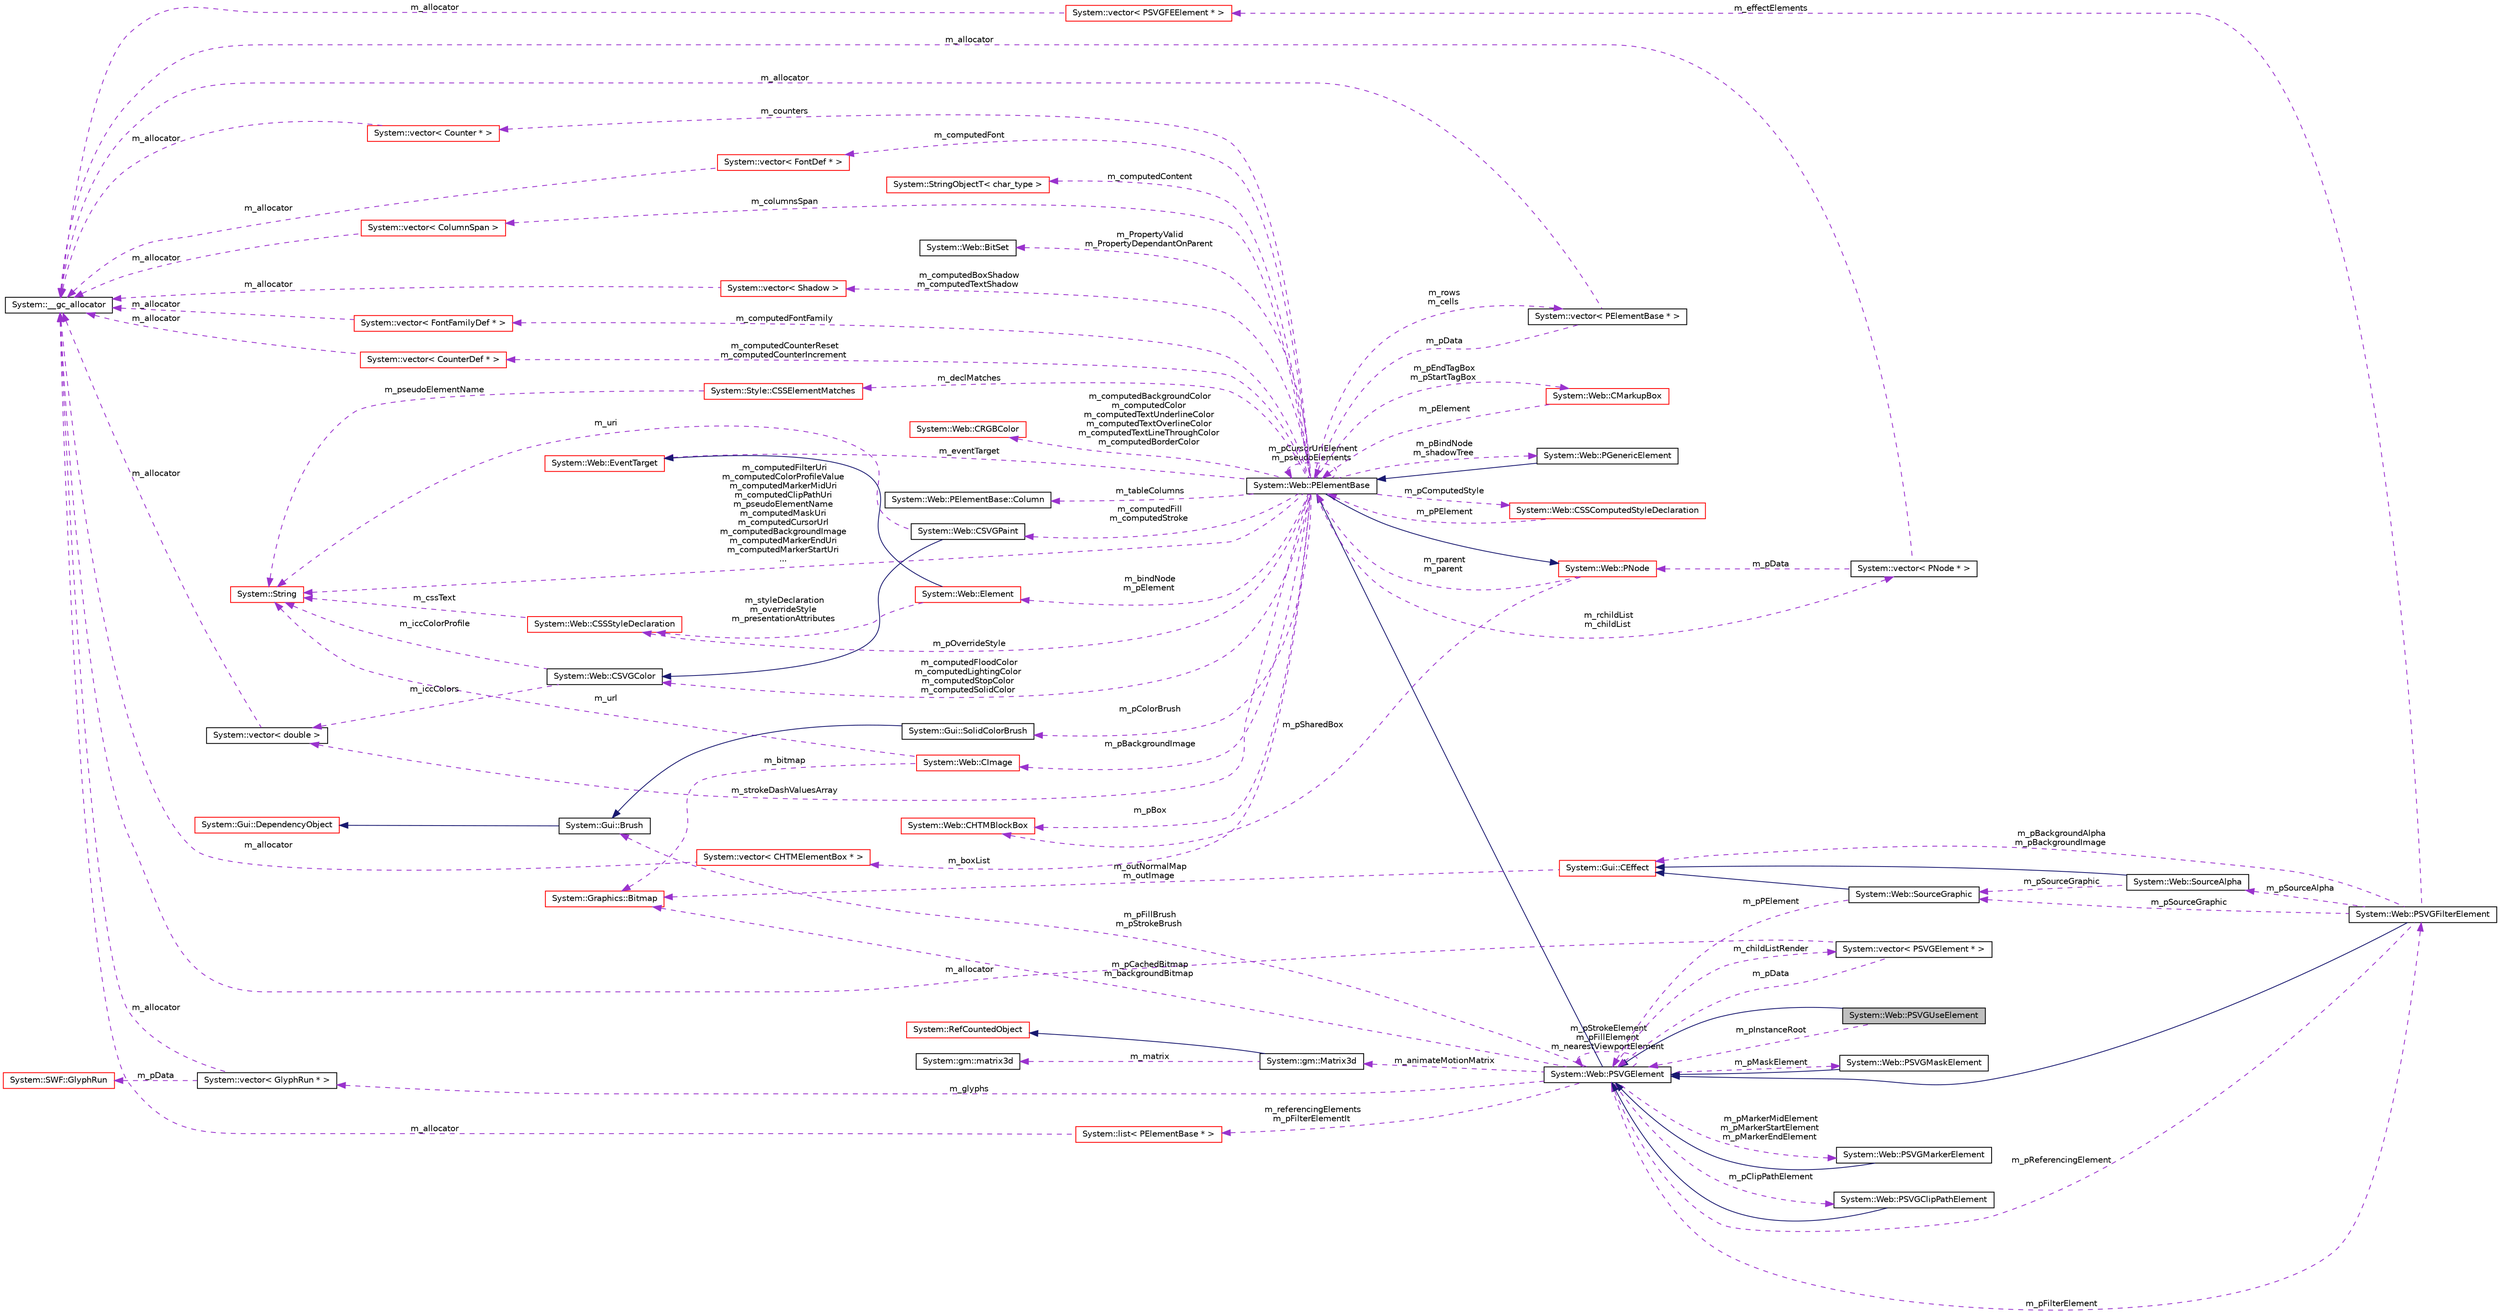digraph G
{
  edge [fontname="Helvetica",fontsize="10",labelfontname="Helvetica",labelfontsize="10"];
  node [fontname="Helvetica",fontsize="10",shape=record];
  rankdir="LR";
  Node1 [label="System::Web::PSVGUseElement",height=0.2,width=0.4,color="black", fillcolor="grey75", style="filled" fontcolor="black"];
  Node2 -> Node1 [dir="back",color="midnightblue",fontsize="10",style="solid",fontname="Helvetica"];
  Node2 [label="System::Web::PSVGElement",height=0.2,width=0.4,color="black", fillcolor="white", style="filled",URL="$class_system_1_1_web_1_1_p_s_v_g_element.html"];
  Node3 -> Node2 [dir="back",color="midnightblue",fontsize="10",style="solid",fontname="Helvetica"];
  Node3 [label="System::Web::PElementBase",height=0.2,width=0.4,color="black", fillcolor="white", style="filled",URL="$class_system_1_1_web_1_1_p_element_base.html"];
  Node4 -> Node3 [dir="back",color="midnightblue",fontsize="10",style="solid",fontname="Helvetica"];
  Node4 [label="System::Web::PNode",height=0.2,width=0.4,color="red", fillcolor="white", style="filled",URL="$class_system_1_1_web_1_1_p_node.html"];
  Node3 -> Node4 [dir="back",color="darkorchid3",fontsize="10",style="dashed",label=" m_rparent\nm_parent" ,fontname="Helvetica"];
  Node5 -> Node4 [dir="back",color="darkorchid3",fontsize="10",style="dashed",label=" m_pSharedBox" ,fontname="Helvetica"];
  Node5 [label="System::Web::CHTMBlockBox",height=0.2,width=0.4,color="red", fillcolor="white", style="filled",URL="$class_system_1_1_web_1_1_c_h_t_m_block_box.html"];
  Node6 -> Node3 [dir="back",color="darkorchid3",fontsize="10",style="dashed",label=" m_eventTarget" ,fontname="Helvetica"];
  Node6 [label="System::Web::EventTarget",height=0.2,width=0.4,color="red", fillcolor="white", style="filled",URL="$class_system_1_1_web_1_1_event_target.html"];
  Node7 -> Node3 [dir="back",color="darkorchid3",fontsize="10",style="dashed",label=" m_computedBackgroundColor\nm_computedColor\nm_computedTextUnderlineColor\nm_computedTextOverlineColor\nm_computedTextLineThroughColor\nm_computedBorderColor" ,fontname="Helvetica"];
  Node7 [label="System::Web::CRGBColor",height=0.2,width=0.4,color="red", fillcolor="white", style="filled",URL="$class_system_1_1_web_1_1_c_r_g_b_color.html"];
  Node8 -> Node3 [dir="back",color="darkorchid3",fontsize="10",style="dashed",label=" m_computedCounterReset\nm_computedCounterIncrement" ,fontname="Helvetica"];
  Node8 [label="System::vector\< CounterDef * \>",height=0.2,width=0.4,color="red", fillcolor="white", style="filled",URL="$class_system_1_1vector.html"];
  Node9 -> Node8 [dir="back",color="darkorchid3",fontsize="10",style="dashed",label=" m_allocator" ,fontname="Helvetica"];
  Node9 [label="System::__gc_allocator",height=0.2,width=0.4,color="black", fillcolor="white", style="filled",URL="$class_system_1_1____gc__allocator.html"];
  Node10 -> Node3 [dir="back",color="darkorchid3",fontsize="10",style="dashed",label=" m_boxList" ,fontname="Helvetica"];
  Node10 [label="System::vector\< CHTMElementBox * \>",height=0.2,width=0.4,color="red", fillcolor="white", style="filled",URL="$class_system_1_1vector.html"];
  Node9 -> Node10 [dir="back",color="darkorchid3",fontsize="10",style="dashed",label=" m_allocator" ,fontname="Helvetica"];
  Node11 -> Node3 [dir="back",color="darkorchid3",fontsize="10",style="dashed",label=" m_counters" ,fontname="Helvetica"];
  Node11 [label="System::vector\< Counter * \>",height=0.2,width=0.4,color="red", fillcolor="white", style="filled",URL="$class_system_1_1vector.html"];
  Node9 -> Node11 [dir="back",color="darkorchid3",fontsize="10",style="dashed",label=" m_allocator" ,fontname="Helvetica"];
  Node12 -> Node3 [dir="back",color="darkorchid3",fontsize="10",style="dashed",label=" m_tableColumns" ,fontname="Helvetica"];
  Node12 [label="System::Web::PElementBase::Column",height=0.2,width=0.4,color="black", fillcolor="white", style="filled",URL="$struct_system_1_1_web_1_1_p_element_base_1_1_column.html"];
  Node13 -> Node3 [dir="back",color="darkorchid3",fontsize="10",style="dashed",label=" m_pBackgroundImage" ,fontname="Helvetica"];
  Node13 [label="System::Web::CImage",height=0.2,width=0.4,color="red", fillcolor="white", style="filled",URL="$class_system_1_1_web_1_1_c_image.html"];
  Node14 -> Node13 [dir="back",color="darkorchid3",fontsize="10",style="dashed",label=" m_url" ,fontname="Helvetica"];
  Node14 [label="System::String",height=0.2,width=0.4,color="red", fillcolor="white", style="filled",URL="$class_system_1_1_string.html"];
  Node15 -> Node13 [dir="back",color="darkorchid3",fontsize="10",style="dashed",label=" m_bitmap" ,fontname="Helvetica"];
  Node15 [label="System::Graphics::Bitmap",height=0.2,width=0.4,color="red", fillcolor="white", style="filled",URL="$class_system_1_1_graphics_1_1_bitmap.html"];
  Node16 -> Node3 [dir="back",color="darkorchid3",fontsize="10",style="dashed",label=" m_pEndTagBox\nm_pStartTagBox" ,fontname="Helvetica"];
  Node16 [label="System::Web::CMarkupBox",height=0.2,width=0.4,color="red", fillcolor="white", style="filled",URL="$class_system_1_1_web_1_1_c_markup_box.html"];
  Node3 -> Node16 [dir="back",color="darkorchid3",fontsize="10",style="dashed",label=" m_pElement" ,fontname="Helvetica"];
  Node17 -> Node3 [dir="back",color="darkorchid3",fontsize="10",style="dashed",label=" m_rows\nm_cells" ,fontname="Helvetica"];
  Node17 [label="System::vector\< PElementBase * \>",height=0.2,width=0.4,color="black", fillcolor="white", style="filled",URL="$class_system_1_1vector.html"];
  Node9 -> Node17 [dir="back",color="darkorchid3",fontsize="10",style="dashed",label=" m_allocator" ,fontname="Helvetica"];
  Node3 -> Node17 [dir="back",color="darkorchid3",fontsize="10",style="dashed",label=" m_pData" ,fontname="Helvetica"];
  Node18 -> Node3 [dir="back",color="darkorchid3",fontsize="10",style="dashed",label=" m_computedFill\nm_computedStroke" ,fontname="Helvetica"];
  Node18 [label="System::Web::CSVGPaint",height=0.2,width=0.4,color="black", fillcolor="white", style="filled",URL="$class_system_1_1_web_1_1_c_s_v_g_paint.html"];
  Node19 -> Node18 [dir="back",color="midnightblue",fontsize="10",style="solid",fontname="Helvetica"];
  Node19 [label="System::Web::CSVGColor",height=0.2,width=0.4,color="black", fillcolor="white", style="filled",URL="$class_system_1_1_web_1_1_c_s_v_g_color.html"];
  Node14 -> Node19 [dir="back",color="darkorchid3",fontsize="10",style="dashed",label=" m_iccColorProfile" ,fontname="Helvetica"];
  Node20 -> Node19 [dir="back",color="darkorchid3",fontsize="10",style="dashed",label=" m_iccColors" ,fontname="Helvetica"];
  Node20 [label="System::vector\< double \>",height=0.2,width=0.4,color="black", fillcolor="white", style="filled",URL="$class_system_1_1vector.html"];
  Node9 -> Node20 [dir="back",color="darkorchid3",fontsize="10",style="dashed",label=" m_allocator" ,fontname="Helvetica"];
  Node14 -> Node18 [dir="back",color="darkorchid3",fontsize="10",style="dashed",label=" m_uri" ,fontname="Helvetica"];
  Node21 -> Node3 [dir="back",color="darkorchid3",fontsize="10",style="dashed",label=" m_computedFont" ,fontname="Helvetica"];
  Node21 [label="System::vector\< FontDef * \>",height=0.2,width=0.4,color="red", fillcolor="white", style="filled",URL="$class_system_1_1vector.html"];
  Node9 -> Node21 [dir="back",color="darkorchid3",fontsize="10",style="dashed",label=" m_allocator" ,fontname="Helvetica"];
  Node22 -> Node3 [dir="back",color="darkorchid3",fontsize="10",style="dashed",label=" m_columnsSpan" ,fontname="Helvetica"];
  Node22 [label="System::vector\< ColumnSpan \>",height=0.2,width=0.4,color="red", fillcolor="white", style="filled",URL="$class_system_1_1vector.html"];
  Node9 -> Node22 [dir="back",color="darkorchid3",fontsize="10",style="dashed",label=" m_allocator" ,fontname="Helvetica"];
  Node23 -> Node3 [dir="back",color="darkorchid3",fontsize="10",style="dashed",label=" m_pComputedStyle" ,fontname="Helvetica"];
  Node23 [label="System::Web::CSSComputedStyleDeclaration",height=0.2,width=0.4,color="red", fillcolor="white", style="filled",URL="$class_system_1_1_web_1_1_c_s_s_computed_style_declaration.html"];
  Node3 -> Node23 [dir="back",color="darkorchid3",fontsize="10",style="dashed",label=" m_pPElement" ,fontname="Helvetica"];
  Node24 -> Node3 [dir="back",color="darkorchid3",fontsize="10",style="dashed",label=" m_rchildList\nm_childList" ,fontname="Helvetica"];
  Node24 [label="System::vector\< PNode * \>",height=0.2,width=0.4,color="black", fillcolor="white", style="filled",URL="$class_system_1_1vector.html"];
  Node9 -> Node24 [dir="back",color="darkorchid3",fontsize="10",style="dashed",label=" m_allocator" ,fontname="Helvetica"];
  Node4 -> Node24 [dir="back",color="darkorchid3",fontsize="10",style="dashed",label=" m_pData" ,fontname="Helvetica"];
  Node14 -> Node3 [dir="back",color="darkorchid3",fontsize="10",style="dashed",label=" m_computedFilterUri\nm_computedColorProfileValue\nm_computedMarkerMidUri\nm_computedClipPathUri\nm_pseudoElementName\nm_computedMaskUri\nm_computedCursorUrl\nm_computedBackgroundImage\nm_computedMarkerEndUri\nm_computedMarkerStartUri\n..." ,fontname="Helvetica"];
  Node25 -> Node3 [dir="back",color="darkorchid3",fontsize="10",style="dashed",label=" m_pOverrideStyle" ,fontname="Helvetica"];
  Node25 [label="System::Web::CSSStyleDeclaration",height=0.2,width=0.4,color="red", fillcolor="white", style="filled",URL="$class_system_1_1_web_1_1_c_s_s_style_declaration.html"];
  Node14 -> Node25 [dir="back",color="darkorchid3",fontsize="10",style="dashed",label=" m_cssText" ,fontname="Helvetica"];
  Node26 -> Node3 [dir="back",color="darkorchid3",fontsize="10",style="dashed",label=" m_pBindNode\nm_shadowTree" ,fontname="Helvetica"];
  Node26 [label="System::Web::PGenericElement",height=0.2,width=0.4,color="black", fillcolor="white", style="filled",URL="$class_system_1_1_web_1_1_p_generic_element.html"];
  Node3 -> Node26 [dir="back",color="midnightblue",fontsize="10",style="solid",fontname="Helvetica"];
  Node19 -> Node3 [dir="back",color="darkorchid3",fontsize="10",style="dashed",label=" m_computedFloodColor\nm_computedLightingColor\nm_computedStopColor\nm_computedSolidColor" ,fontname="Helvetica"];
  Node27 -> Node3 [dir="back",color="darkorchid3",fontsize="10",style="dashed",label=" m_computedBoxShadow\nm_computedTextShadow" ,fontname="Helvetica"];
  Node27 [label="System::vector\< Shadow \>",height=0.2,width=0.4,color="red", fillcolor="white", style="filled",URL="$class_system_1_1vector.html"];
  Node9 -> Node27 [dir="back",color="darkorchid3",fontsize="10",style="dashed",label=" m_allocator" ,fontname="Helvetica"];
  Node28 -> Node3 [dir="back",color="darkorchid3",fontsize="10",style="dashed",label=" m_bindNode\nm_pElement" ,fontname="Helvetica"];
  Node28 [label="System::Web::Element",height=0.2,width=0.4,color="red", fillcolor="white", style="filled",URL="$class_system_1_1_web_1_1_element.html"];
  Node6 -> Node28 [dir="back",color="midnightblue",fontsize="10",style="solid",fontname="Helvetica"];
  Node25 -> Node28 [dir="back",color="darkorchid3",fontsize="10",style="dashed",label=" m_styleDeclaration\nm_overrideStyle\nm_presentationAttributes" ,fontname="Helvetica"];
  Node3 -> Node3 [dir="back",color="darkorchid3",fontsize="10",style="dashed",label=" m_pCursorUriElement\nm_pseudoElements" ,fontname="Helvetica"];
  Node5 -> Node3 [dir="back",color="darkorchid3",fontsize="10",style="dashed",label=" m_pBox" ,fontname="Helvetica"];
  Node20 -> Node3 [dir="back",color="darkorchid3",fontsize="10",style="dashed",label=" m_strokeDashValuesArray" ,fontname="Helvetica"];
  Node29 -> Node3 [dir="back",color="darkorchid3",fontsize="10",style="dashed",label=" m_computedContent" ,fontname="Helvetica"];
  Node29 [label="System::StringObjectT\< char_type \>",height=0.2,width=0.4,color="red", fillcolor="white", style="filled",URL="$class_system_1_1_string_object_t.html"];
  Node30 -> Node3 [dir="back",color="darkorchid3",fontsize="10",style="dashed",label=" m_computedFontFamily" ,fontname="Helvetica"];
  Node30 [label="System::vector\< FontFamilyDef * \>",height=0.2,width=0.4,color="red", fillcolor="white", style="filled",URL="$class_system_1_1vector.html"];
  Node9 -> Node30 [dir="back",color="darkorchid3",fontsize="10",style="dashed",label=" m_allocator" ,fontname="Helvetica"];
  Node31 -> Node3 [dir="back",color="darkorchid3",fontsize="10",style="dashed",label=" m_PropertyValid\nm_PropertyDependantOnParent" ,fontname="Helvetica"];
  Node31 [label="System::Web::BitSet",height=0.2,width=0.4,color="black", fillcolor="white", style="filled",URL="$class_system_1_1_web_1_1_bit_set.html"];
  Node32 -> Node3 [dir="back",color="darkorchid3",fontsize="10",style="dashed",label=" m_pColorBrush" ,fontname="Helvetica"];
  Node32 [label="System::Gui::SolidColorBrush",height=0.2,width=0.4,color="black", fillcolor="white", style="filled",URL="$class_system_1_1_gui_1_1_solid_color_brush.html"];
  Node33 -> Node32 [dir="back",color="midnightblue",fontsize="10",style="solid",fontname="Helvetica"];
  Node33 [label="System::Gui::Brush",height=0.2,width=0.4,color="black", fillcolor="white", style="filled",URL="$class_system_1_1_gui_1_1_brush.html"];
  Node34 -> Node33 [dir="back",color="midnightblue",fontsize="10",style="solid",fontname="Helvetica"];
  Node34 [label="System::Gui::DependencyObject",height=0.2,width=0.4,color="red", fillcolor="white", style="filled",URL="$class_system_1_1_gui_1_1_dependency_object.html"];
  Node35 -> Node3 [dir="back",color="darkorchid3",fontsize="10",style="dashed",label=" m_declMatches" ,fontname="Helvetica"];
  Node35 [label="System::Style::CSSElementMatches",height=0.2,width=0.4,color="red", fillcolor="white", style="filled",URL="$class_system_1_1_style_1_1_c_s_s_element_matches.html"];
  Node14 -> Node35 [dir="back",color="darkorchid3",fontsize="10",style="dashed",label=" m_pseudoElementName" ,fontname="Helvetica"];
  Node36 -> Node2 [dir="back",color="darkorchid3",fontsize="10",style="dashed",label=" m_glyphs" ,fontname="Helvetica"];
  Node36 [label="System::vector\< GlyphRun * \>",height=0.2,width=0.4,color="black", fillcolor="white", style="filled",URL="$class_system_1_1vector.html"];
  Node9 -> Node36 [dir="back",color="darkorchid3",fontsize="10",style="dashed",label=" m_allocator" ,fontname="Helvetica"];
  Node37 -> Node36 [dir="back",color="darkorchid3",fontsize="10",style="dashed",label=" m_pData" ,fontname="Helvetica"];
  Node37 [label="System::SWF::GlyphRun",height=0.2,width=0.4,color="red", fillcolor="white", style="filled",URL="$class_system_1_1_s_w_f_1_1_glyph_run.html"];
  Node38 -> Node2 [dir="back",color="darkorchid3",fontsize="10",style="dashed",label=" m_animateMotionMatrix" ,fontname="Helvetica"];
  Node38 [label="System::gm::Matrix3d",height=0.2,width=0.4,color="black", fillcolor="white", style="filled",URL="$class_system_1_1gm_1_1_matrix3d.html"];
  Node39 -> Node38 [dir="back",color="midnightblue",fontsize="10",style="solid",fontname="Helvetica"];
  Node39 [label="System::RefCountedObject",height=0.2,width=0.4,color="red", fillcolor="white", style="filled",URL="$class_system_1_1_ref_counted_object.html"];
  Node40 -> Node38 [dir="back",color="darkorchid3",fontsize="10",style="dashed",label=" m_matrix" ,fontname="Helvetica"];
  Node40 [label="System::gm::matrix3d",height=0.2,width=0.4,color="black", fillcolor="white", style="filled",URL="$class_system_1_1gm_1_1matrix3d.html"];
  Node33 -> Node2 [dir="back",color="darkorchid3",fontsize="10",style="dashed",label=" m_pFillBrush\nm_pStrokeBrush" ,fontname="Helvetica"];
  Node41 -> Node2 [dir="back",color="darkorchid3",fontsize="10",style="dashed",label=" m_pMaskElement" ,fontname="Helvetica"];
  Node41 [label="System::Web::PSVGMaskElement",height=0.2,width=0.4,color="black", fillcolor="white", style="filled",URL="$class_system_1_1_web_1_1_p_s_v_g_mask_element.html"];
  Node2 -> Node41 [dir="back",color="midnightblue",fontsize="10",style="solid",fontname="Helvetica"];
  Node42 -> Node2 [dir="back",color="darkorchid3",fontsize="10",style="dashed",label=" m_pFilterElement" ,fontname="Helvetica"];
  Node42 [label="System::Web::PSVGFilterElement",height=0.2,width=0.4,color="black", fillcolor="white", style="filled",URL="$class_system_1_1_web_1_1_p_s_v_g_filter_element.html"];
  Node2 -> Node42 [dir="back",color="midnightblue",fontsize="10",style="solid",fontname="Helvetica"];
  Node43 -> Node42 [dir="back",color="darkorchid3",fontsize="10",style="dashed",label=" m_pBackgroundAlpha\nm_pBackgroundImage" ,fontname="Helvetica"];
  Node43 [label="System::Gui::CEffect",height=0.2,width=0.4,color="red", fillcolor="white", style="filled",URL="$class_system_1_1_gui_1_1_c_effect.html"];
  Node15 -> Node43 [dir="back",color="darkorchid3",fontsize="10",style="dashed",label=" m_outNormalMap\nm_outImage" ,fontname="Helvetica"];
  Node44 -> Node42 [dir="back",color="darkorchid3",fontsize="10",style="dashed",label=" m_pSourceGraphic" ,fontname="Helvetica"];
  Node44 [label="System::Web::SourceGraphic",height=0.2,width=0.4,color="black", fillcolor="white", style="filled",URL="$class_system_1_1_web_1_1_source_graphic.html"];
  Node43 -> Node44 [dir="back",color="midnightblue",fontsize="10",style="solid",fontname="Helvetica"];
  Node2 -> Node44 [dir="back",color="darkorchid3",fontsize="10",style="dashed",label=" m_pPElement" ,fontname="Helvetica"];
  Node45 -> Node42 [dir="back",color="darkorchid3",fontsize="10",style="dashed",label=" m_effectElements" ,fontname="Helvetica"];
  Node45 [label="System::vector\< PSVGFEElement * \>",height=0.2,width=0.4,color="red", fillcolor="white", style="filled",URL="$class_system_1_1vector.html"];
  Node9 -> Node45 [dir="back",color="darkorchid3",fontsize="10",style="dashed",label=" m_allocator" ,fontname="Helvetica"];
  Node46 -> Node42 [dir="back",color="darkorchid3",fontsize="10",style="dashed",label=" m_pSourceAlpha" ,fontname="Helvetica"];
  Node46 [label="System::Web::SourceAlpha",height=0.2,width=0.4,color="black", fillcolor="white", style="filled",URL="$class_system_1_1_web_1_1_source_alpha.html"];
  Node43 -> Node46 [dir="back",color="midnightblue",fontsize="10",style="solid",fontname="Helvetica"];
  Node44 -> Node46 [dir="back",color="darkorchid3",fontsize="10",style="dashed",label=" m_pSourceGraphic" ,fontname="Helvetica"];
  Node2 -> Node42 [dir="back",color="darkorchid3",fontsize="10",style="dashed",label=" m_pReferencingElement" ,fontname="Helvetica"];
  Node47 -> Node2 [dir="back",color="darkorchid3",fontsize="10",style="dashed",label=" m_pMarkerMidElement\nm_pMarkerStartElement\nm_pMarkerEndElement" ,fontname="Helvetica"];
  Node47 [label="System::Web::PSVGMarkerElement",height=0.2,width=0.4,color="black", fillcolor="white", style="filled",URL="$class_system_1_1_web_1_1_p_s_v_g_marker_element.html"];
  Node2 -> Node47 [dir="back",color="midnightblue",fontsize="10",style="solid",fontname="Helvetica"];
  Node48 -> Node2 [dir="back",color="darkorchid3",fontsize="10",style="dashed",label=" m_pClipPathElement" ,fontname="Helvetica"];
  Node48 [label="System::Web::PSVGClipPathElement",height=0.2,width=0.4,color="black", fillcolor="white", style="filled",URL="$class_system_1_1_web_1_1_p_s_v_g_clip_path_element.html"];
  Node2 -> Node48 [dir="back",color="midnightblue",fontsize="10",style="solid",fontname="Helvetica"];
  Node15 -> Node2 [dir="back",color="darkorchid3",fontsize="10",style="dashed",label=" m_pCachedBitmap\nm_backgroundBitmap" ,fontname="Helvetica"];
  Node49 -> Node2 [dir="back",color="darkorchid3",fontsize="10",style="dashed",label=" m_childListRender" ,fontname="Helvetica"];
  Node49 [label="System::vector\< PSVGElement * \>",height=0.2,width=0.4,color="black", fillcolor="white", style="filled",URL="$class_system_1_1vector.html"];
  Node9 -> Node49 [dir="back",color="darkorchid3",fontsize="10",style="dashed",label=" m_allocator" ,fontname="Helvetica"];
  Node2 -> Node49 [dir="back",color="darkorchid3",fontsize="10",style="dashed",label=" m_pData" ,fontname="Helvetica"];
  Node2 -> Node2 [dir="back",color="darkorchid3",fontsize="10",style="dashed",label=" m_pStrokeElement\nm_pFillElement\nm_nearestViewportElement" ,fontname="Helvetica"];
  Node50 -> Node2 [dir="back",color="darkorchid3",fontsize="10",style="dashed",label=" m_referencingElements\nm_pFilterElementIt" ,fontname="Helvetica"];
  Node50 [label="System::list\< PElementBase * \>",height=0.2,width=0.4,color="red", fillcolor="white", style="filled",URL="$class_system_1_1list.html"];
  Node9 -> Node50 [dir="back",color="darkorchid3",fontsize="10",style="dashed",label=" m_allocator" ,fontname="Helvetica"];
  Node2 -> Node1 [dir="back",color="darkorchid3",fontsize="10",style="dashed",label=" m_pInstanceRoot" ,fontname="Helvetica"];
}
